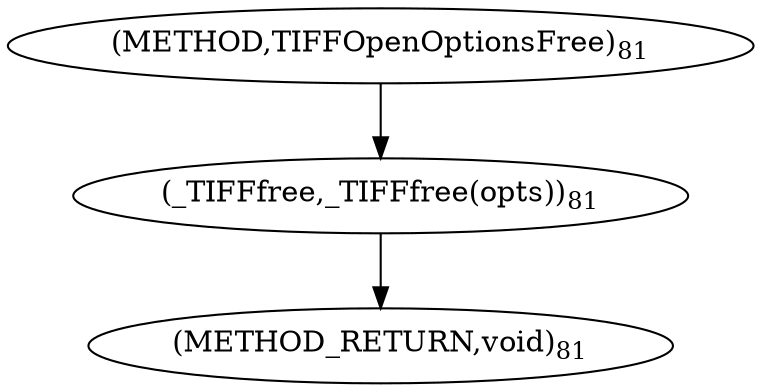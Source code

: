 digraph "TIFFOpenOptionsFree" {  
"123" [label = <(_TIFFfree,_TIFFfree(opts))<SUB>81</SUB>> ]
"120" [label = <(METHOD,TIFFOpenOptionsFree)<SUB>81</SUB>> ]
"125" [label = <(METHOD_RETURN,void)<SUB>81</SUB>> ]
  "123" -> "125" 
  "120" -> "123" 
}
